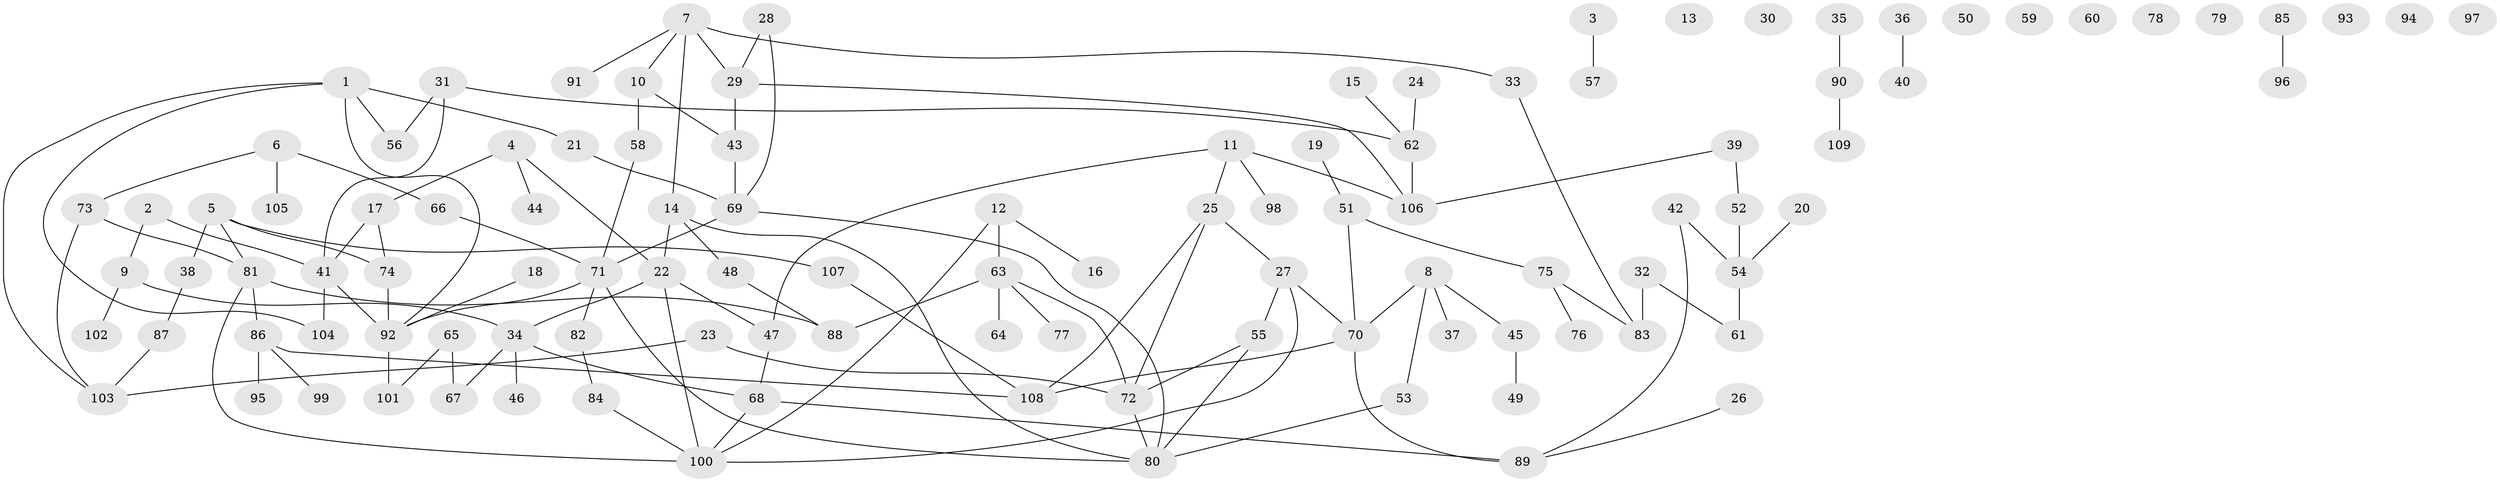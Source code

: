 // coarse degree distribution, {2: 0.21428571428571427, 8: 0.07142857142857142, 5: 0.11904761904761904, 4: 0.14285714285714285, 3: 0.21428571428571427, 1: 0.19047619047619047, 6: 0.047619047619047616}
// Generated by graph-tools (version 1.1) at 2025/48/03/04/25 22:48:31]
// undirected, 109 vertices, 131 edges
graph export_dot {
  node [color=gray90,style=filled];
  1;
  2;
  3;
  4;
  5;
  6;
  7;
  8;
  9;
  10;
  11;
  12;
  13;
  14;
  15;
  16;
  17;
  18;
  19;
  20;
  21;
  22;
  23;
  24;
  25;
  26;
  27;
  28;
  29;
  30;
  31;
  32;
  33;
  34;
  35;
  36;
  37;
  38;
  39;
  40;
  41;
  42;
  43;
  44;
  45;
  46;
  47;
  48;
  49;
  50;
  51;
  52;
  53;
  54;
  55;
  56;
  57;
  58;
  59;
  60;
  61;
  62;
  63;
  64;
  65;
  66;
  67;
  68;
  69;
  70;
  71;
  72;
  73;
  74;
  75;
  76;
  77;
  78;
  79;
  80;
  81;
  82;
  83;
  84;
  85;
  86;
  87;
  88;
  89;
  90;
  91;
  92;
  93;
  94;
  95;
  96;
  97;
  98;
  99;
  100;
  101;
  102;
  103;
  104;
  105;
  106;
  107;
  108;
  109;
  1 -- 21;
  1 -- 56;
  1 -- 92;
  1 -- 103;
  1 -- 104;
  2 -- 9;
  2 -- 41;
  3 -- 57;
  4 -- 17;
  4 -- 22;
  4 -- 44;
  5 -- 38;
  5 -- 74;
  5 -- 81;
  5 -- 107;
  6 -- 66;
  6 -- 73;
  6 -- 105;
  7 -- 10;
  7 -- 14;
  7 -- 29;
  7 -- 33;
  7 -- 91;
  8 -- 37;
  8 -- 45;
  8 -- 53;
  8 -- 70;
  9 -- 34;
  9 -- 102;
  10 -- 43;
  10 -- 58;
  11 -- 25;
  11 -- 47;
  11 -- 98;
  11 -- 106;
  12 -- 16;
  12 -- 63;
  12 -- 100;
  14 -- 22;
  14 -- 48;
  14 -- 80;
  15 -- 62;
  17 -- 41;
  17 -- 74;
  18 -- 92;
  19 -- 51;
  20 -- 54;
  21 -- 69;
  22 -- 34;
  22 -- 47;
  22 -- 100;
  23 -- 72;
  23 -- 103;
  24 -- 62;
  25 -- 27;
  25 -- 72;
  25 -- 108;
  26 -- 89;
  27 -- 55;
  27 -- 70;
  27 -- 100;
  28 -- 29;
  28 -- 69;
  29 -- 43;
  29 -- 106;
  31 -- 41;
  31 -- 56;
  31 -- 62;
  32 -- 61;
  32 -- 83;
  33 -- 83;
  34 -- 46;
  34 -- 67;
  34 -- 68;
  35 -- 90;
  36 -- 40;
  38 -- 87;
  39 -- 52;
  39 -- 106;
  41 -- 92;
  41 -- 104;
  42 -- 54;
  42 -- 89;
  43 -- 69;
  45 -- 49;
  47 -- 68;
  48 -- 88;
  51 -- 70;
  51 -- 75;
  52 -- 54;
  53 -- 80;
  54 -- 61;
  55 -- 72;
  55 -- 80;
  58 -- 71;
  62 -- 106;
  63 -- 64;
  63 -- 72;
  63 -- 77;
  63 -- 88;
  65 -- 67;
  65 -- 101;
  66 -- 71;
  68 -- 89;
  68 -- 100;
  69 -- 71;
  69 -- 80;
  70 -- 89;
  70 -- 108;
  71 -- 80;
  71 -- 82;
  71 -- 92;
  72 -- 80;
  73 -- 81;
  73 -- 103;
  74 -- 92;
  75 -- 76;
  75 -- 83;
  81 -- 86;
  81 -- 88;
  81 -- 100;
  82 -- 84;
  84 -- 100;
  85 -- 96;
  86 -- 95;
  86 -- 99;
  86 -- 108;
  87 -- 103;
  90 -- 109;
  92 -- 101;
  107 -- 108;
}

